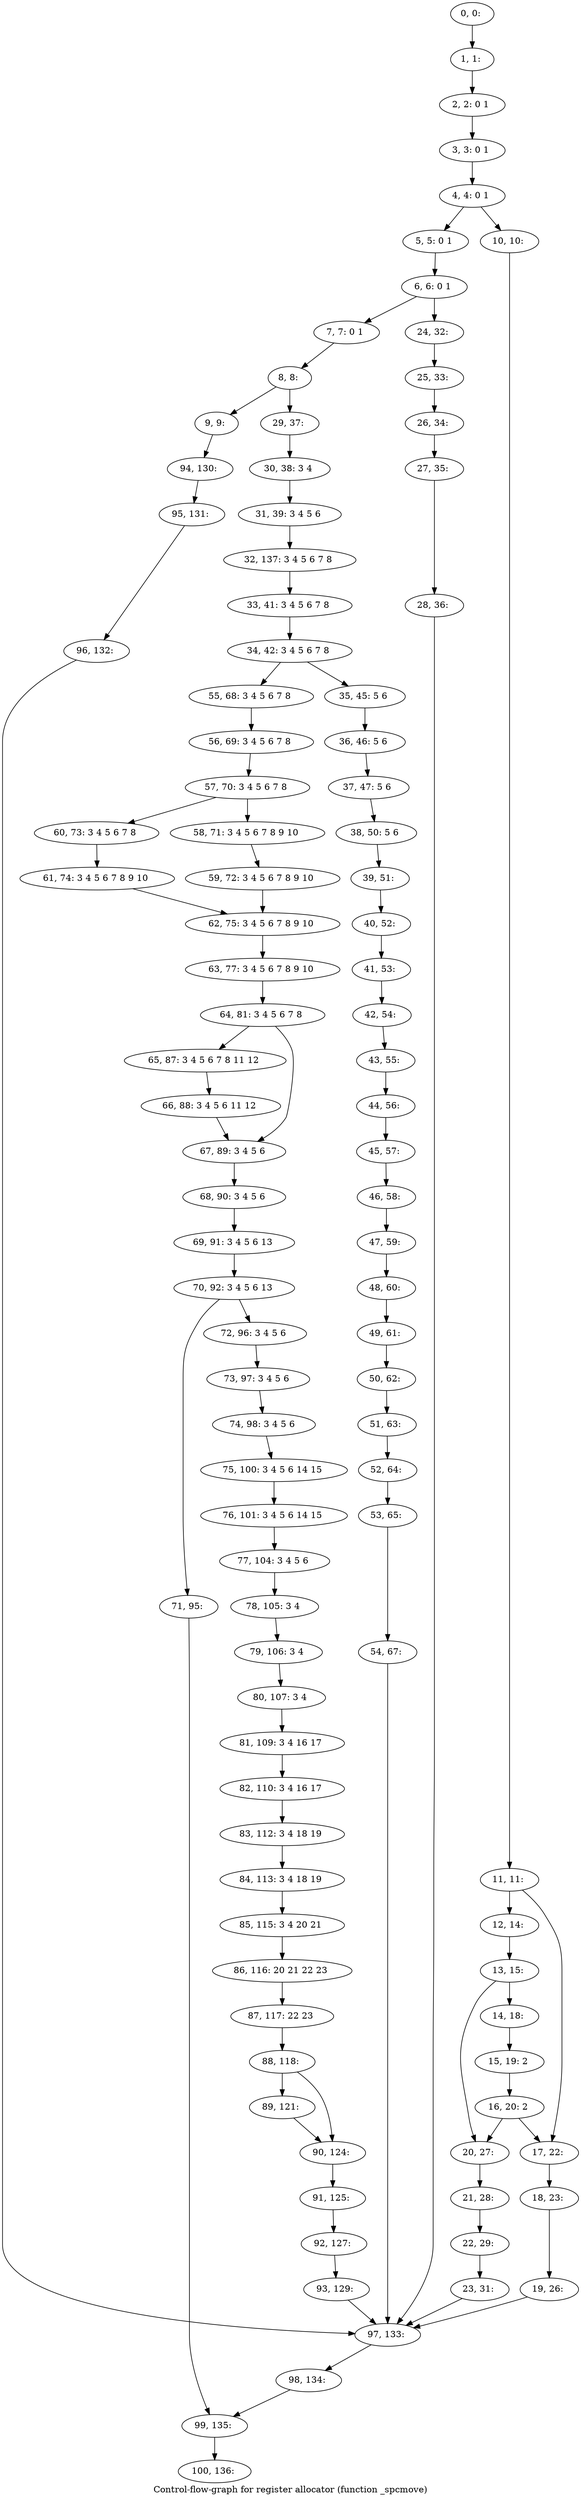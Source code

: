 digraph G {
graph [label="Control-flow-graph for register allocator (function _spcmove)"]
0[label="0, 0: "];
1[label="1, 1: "];
2[label="2, 2: 0 1 "];
3[label="3, 3: 0 1 "];
4[label="4, 4: 0 1 "];
5[label="5, 5: 0 1 "];
6[label="6, 6: 0 1 "];
7[label="7, 7: 0 1 "];
8[label="8, 8: "];
9[label="9, 9: "];
10[label="10, 10: "];
11[label="11, 11: "];
12[label="12, 14: "];
13[label="13, 15: "];
14[label="14, 18: "];
15[label="15, 19: 2 "];
16[label="16, 20: 2 "];
17[label="17, 22: "];
18[label="18, 23: "];
19[label="19, 26: "];
20[label="20, 27: "];
21[label="21, 28: "];
22[label="22, 29: "];
23[label="23, 31: "];
24[label="24, 32: "];
25[label="25, 33: "];
26[label="26, 34: "];
27[label="27, 35: "];
28[label="28, 36: "];
29[label="29, 37: "];
30[label="30, 38: 3 4 "];
31[label="31, 39: 3 4 5 6 "];
32[label="32, 137: 3 4 5 6 7 8 "];
33[label="33, 41: 3 4 5 6 7 8 "];
34[label="34, 42: 3 4 5 6 7 8 "];
35[label="35, 45: 5 6 "];
36[label="36, 46: 5 6 "];
37[label="37, 47: 5 6 "];
38[label="38, 50: 5 6 "];
39[label="39, 51: "];
40[label="40, 52: "];
41[label="41, 53: "];
42[label="42, 54: "];
43[label="43, 55: "];
44[label="44, 56: "];
45[label="45, 57: "];
46[label="46, 58: "];
47[label="47, 59: "];
48[label="48, 60: "];
49[label="49, 61: "];
50[label="50, 62: "];
51[label="51, 63: "];
52[label="52, 64: "];
53[label="53, 65: "];
54[label="54, 67: "];
55[label="55, 68: 3 4 5 6 7 8 "];
56[label="56, 69: 3 4 5 6 7 8 "];
57[label="57, 70: 3 4 5 6 7 8 "];
58[label="58, 71: 3 4 5 6 7 8 9 10 "];
59[label="59, 72: 3 4 5 6 7 8 9 10 "];
60[label="60, 73: 3 4 5 6 7 8 "];
61[label="61, 74: 3 4 5 6 7 8 9 10 "];
62[label="62, 75: 3 4 5 6 7 8 9 10 "];
63[label="63, 77: 3 4 5 6 7 8 9 10 "];
64[label="64, 81: 3 4 5 6 7 8 "];
65[label="65, 87: 3 4 5 6 7 8 11 12 "];
66[label="66, 88: 3 4 5 6 11 12 "];
67[label="67, 89: 3 4 5 6 "];
68[label="68, 90: 3 4 5 6 "];
69[label="69, 91: 3 4 5 6 13 "];
70[label="70, 92: 3 4 5 6 13 "];
71[label="71, 95: "];
72[label="72, 96: 3 4 5 6 "];
73[label="73, 97: 3 4 5 6 "];
74[label="74, 98: 3 4 5 6 "];
75[label="75, 100: 3 4 5 6 14 15 "];
76[label="76, 101: 3 4 5 6 14 15 "];
77[label="77, 104: 3 4 5 6 "];
78[label="78, 105: 3 4 "];
79[label="79, 106: 3 4 "];
80[label="80, 107: 3 4 "];
81[label="81, 109: 3 4 16 17 "];
82[label="82, 110: 3 4 16 17 "];
83[label="83, 112: 3 4 18 19 "];
84[label="84, 113: 3 4 18 19 "];
85[label="85, 115: 3 4 20 21 "];
86[label="86, 116: 20 21 22 23 "];
87[label="87, 117: 22 23 "];
88[label="88, 118: "];
89[label="89, 121: "];
90[label="90, 124: "];
91[label="91, 125: "];
92[label="92, 127: "];
93[label="93, 129: "];
94[label="94, 130: "];
95[label="95, 131: "];
96[label="96, 132: "];
97[label="97, 133: "];
98[label="98, 134: "];
99[label="99, 135: "];
100[label="100, 136: "];
0->1 ;
1->2 ;
2->3 ;
3->4 ;
4->5 ;
4->10 ;
5->6 ;
6->7 ;
6->24 ;
7->8 ;
8->9 ;
8->29 ;
9->94 ;
10->11 ;
11->12 ;
11->17 ;
12->13 ;
13->14 ;
13->20 ;
14->15 ;
15->16 ;
16->17 ;
16->20 ;
17->18 ;
18->19 ;
19->97 ;
20->21 ;
21->22 ;
22->23 ;
23->97 ;
24->25 ;
25->26 ;
26->27 ;
27->28 ;
28->97 ;
29->30 ;
30->31 ;
31->32 ;
32->33 ;
33->34 ;
34->35 ;
34->55 ;
35->36 ;
36->37 ;
37->38 ;
38->39 ;
39->40 ;
40->41 ;
41->42 ;
42->43 ;
43->44 ;
44->45 ;
45->46 ;
46->47 ;
47->48 ;
48->49 ;
49->50 ;
50->51 ;
51->52 ;
52->53 ;
53->54 ;
54->97 ;
55->56 ;
56->57 ;
57->58 ;
57->60 ;
58->59 ;
59->62 ;
60->61 ;
61->62 ;
62->63 ;
63->64 ;
64->65 ;
64->67 ;
65->66 ;
66->67 ;
67->68 ;
68->69 ;
69->70 ;
70->71 ;
70->72 ;
71->99 ;
72->73 ;
73->74 ;
74->75 ;
75->76 ;
76->77 ;
77->78 ;
78->79 ;
79->80 ;
80->81 ;
81->82 ;
82->83 ;
83->84 ;
84->85 ;
85->86 ;
86->87 ;
87->88 ;
88->89 ;
88->90 ;
89->90 ;
90->91 ;
91->92 ;
92->93 ;
93->97 ;
94->95 ;
95->96 ;
96->97 ;
97->98 ;
98->99 ;
99->100 ;
}
